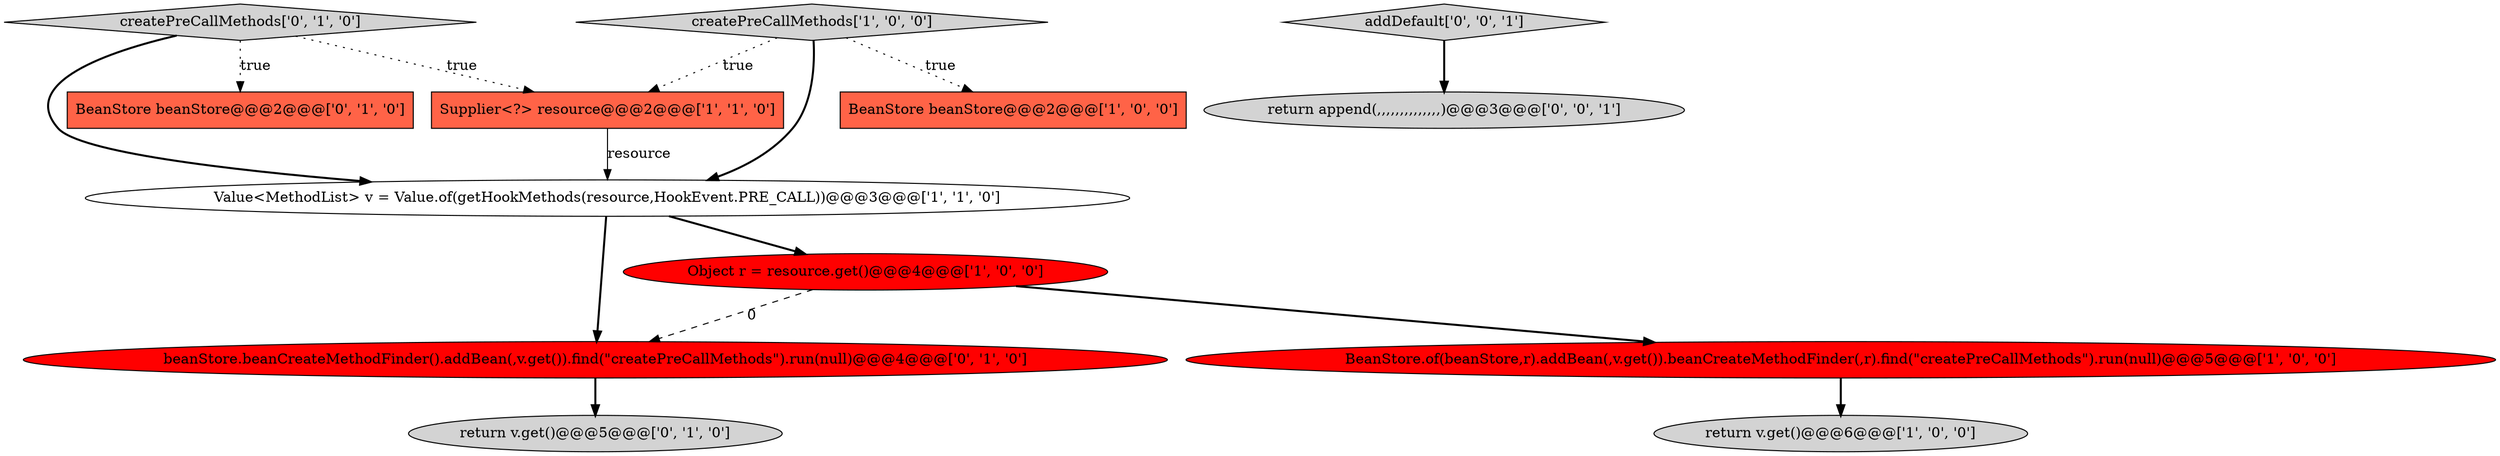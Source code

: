 digraph {
1 [style = filled, label = "Value<MethodList> v = Value.of(getHookMethods(resource,HookEvent.PRE_CALL))@@@3@@@['1', '1', '0']", fillcolor = white, shape = ellipse image = "AAA0AAABBB1BBB"];
5 [style = filled, label = "Supplier<?> resource@@@2@@@['1', '1', '0']", fillcolor = tomato, shape = box image = "AAA0AAABBB1BBB"];
4 [style = filled, label = "BeanStore.of(beanStore,r).addBean(,v.get()).beanCreateMethodFinder(,r).find(\"createPreCallMethods\").run(null)@@@5@@@['1', '0', '0']", fillcolor = red, shape = ellipse image = "AAA1AAABBB1BBB"];
10 [style = filled, label = "createPreCallMethods['0', '1', '0']", fillcolor = lightgray, shape = diamond image = "AAA0AAABBB2BBB"];
6 [style = filled, label = "createPreCallMethods['1', '0', '0']", fillcolor = lightgray, shape = diamond image = "AAA0AAABBB1BBB"];
12 [style = filled, label = "return append(,,,,,,,,,,,,,,)@@@3@@@['0', '0', '1']", fillcolor = lightgray, shape = ellipse image = "AAA0AAABBB3BBB"];
8 [style = filled, label = "return v.get()@@@5@@@['0', '1', '0']", fillcolor = lightgray, shape = ellipse image = "AAA0AAABBB2BBB"];
9 [style = filled, label = "beanStore.beanCreateMethodFinder().addBean(,v.get()).find(\"createPreCallMethods\").run(null)@@@4@@@['0', '1', '0']", fillcolor = red, shape = ellipse image = "AAA1AAABBB2BBB"];
2 [style = filled, label = "return v.get()@@@6@@@['1', '0', '0']", fillcolor = lightgray, shape = ellipse image = "AAA0AAABBB1BBB"];
11 [style = filled, label = "addDefault['0', '0', '1']", fillcolor = lightgray, shape = diamond image = "AAA0AAABBB3BBB"];
0 [style = filled, label = "BeanStore beanStore@@@2@@@['1', '0', '0']", fillcolor = tomato, shape = box image = "AAA0AAABBB1BBB"];
3 [style = filled, label = "Object r = resource.get()@@@4@@@['1', '0', '0']", fillcolor = red, shape = ellipse image = "AAA1AAABBB1BBB"];
7 [style = filled, label = "BeanStore beanStore@@@2@@@['0', '1', '0']", fillcolor = tomato, shape = box image = "AAA0AAABBB2BBB"];
1->3 [style = bold, label=""];
6->1 [style = bold, label=""];
5->1 [style = solid, label="resource"];
11->12 [style = bold, label=""];
6->0 [style = dotted, label="true"];
4->2 [style = bold, label=""];
10->1 [style = bold, label=""];
9->8 [style = bold, label=""];
10->5 [style = dotted, label="true"];
3->9 [style = dashed, label="0"];
3->4 [style = bold, label=""];
10->7 [style = dotted, label="true"];
1->9 [style = bold, label=""];
6->5 [style = dotted, label="true"];
}
